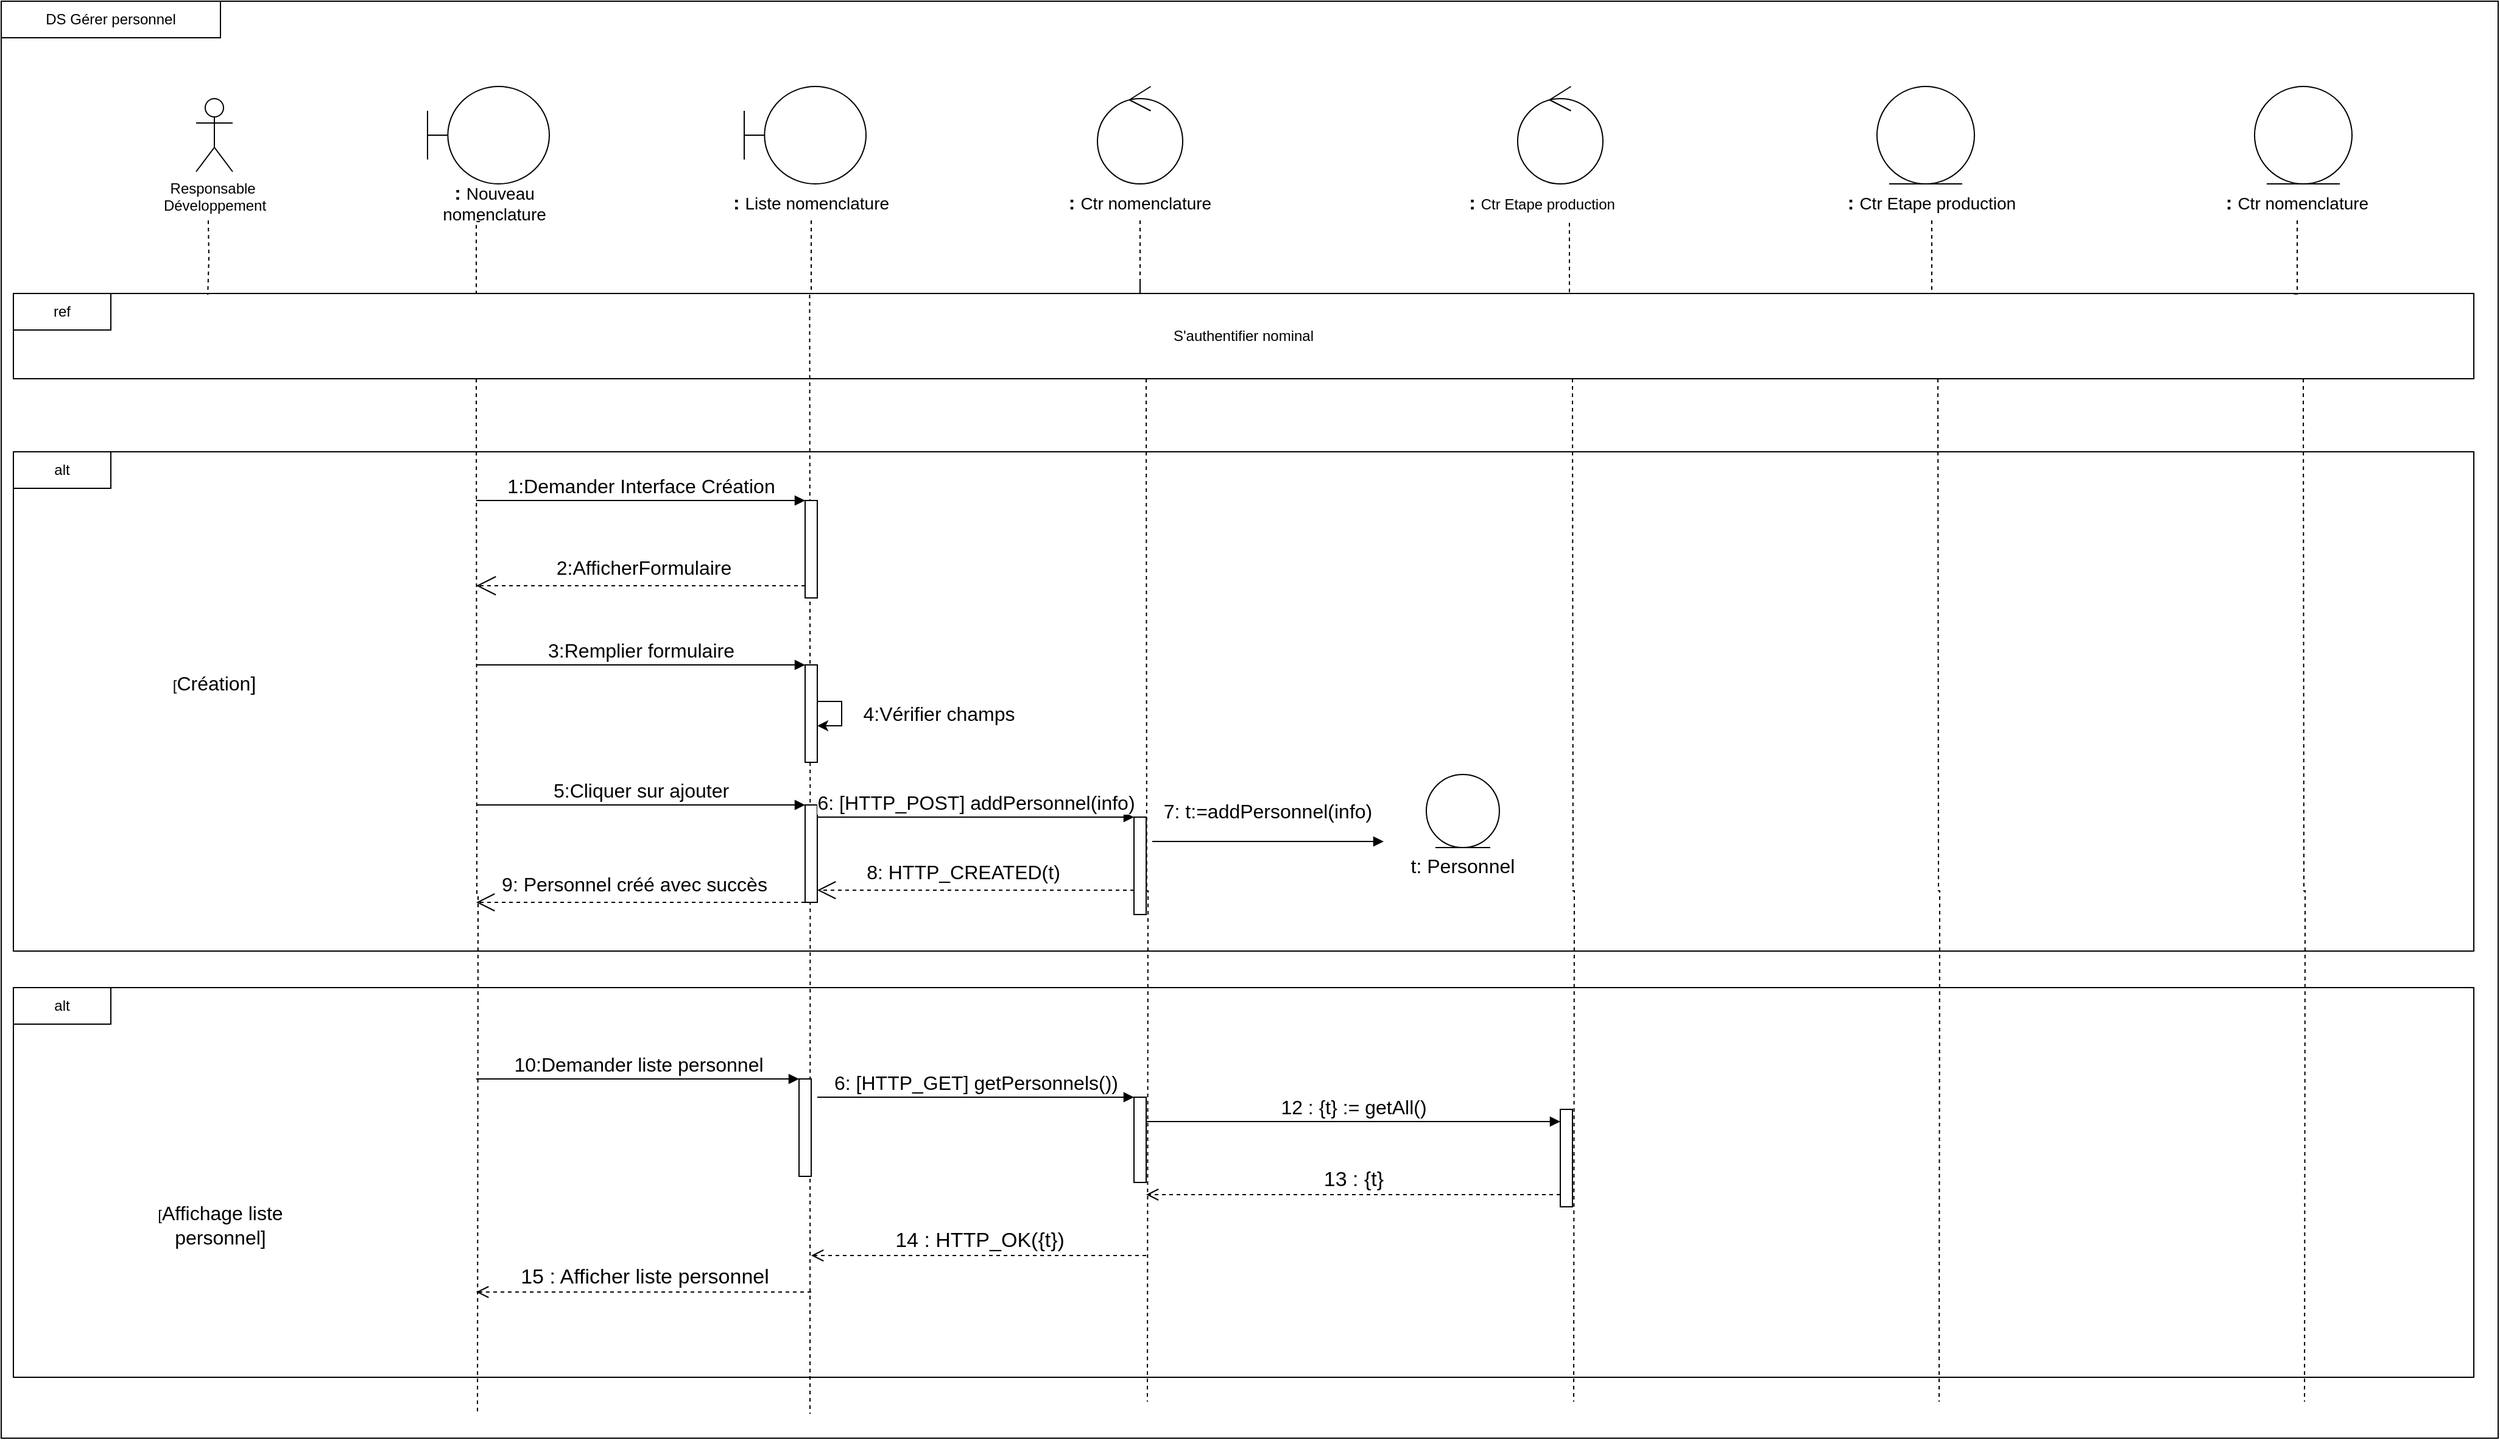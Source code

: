 <mxfile version="21.3.7" type="gitlab">
  <diagram name="Page-1" id="HHhuCHVrDzRqCsU30l4w">
    <mxGraphModel dx="3093" dy="2448" grid="1" gridSize="10" guides="1" tooltips="1" connect="1" arrows="1" fold="1" page="1" pageScale="1" pageWidth="827" pageHeight="1169" math="0" shadow="0">
      <root>
        <mxCell id="0" />
        <mxCell id="1" parent="0" />
        <mxCell id="67tb0t_BVhYQ47Y2KXhV-1" value="" style="rounded=0;whiteSpace=wrap;html=1;" vertex="1" parent="1">
          <mxGeometry x="-460" y="-160" width="2050" height="1180" as="geometry" />
        </mxCell>
        <mxCell id="67tb0t_BVhYQ47Y2KXhV-2" value="DS Gérer personnel" style="rounded=0;whiteSpace=wrap;html=1;" vertex="1" parent="1">
          <mxGeometry x="-460" y="-160" width="180" height="30" as="geometry" />
        </mxCell>
        <mxCell id="67tb0t_BVhYQ47Y2KXhV-3" value="Responsable&amp;nbsp;&lt;br&gt;Développement" style="shape=umlActor;verticalLabelPosition=bottom;verticalAlign=top;html=1;outlineConnect=0;" vertex="1" parent="1">
          <mxGeometry x="-300" y="-80" width="30" height="60" as="geometry" />
        </mxCell>
        <mxCell id="67tb0t_BVhYQ47Y2KXhV-4" value="" style="edgeStyle=orthogonalEdgeStyle;rounded=0;orthogonalLoop=1;jettySize=auto;html=1;endArrow=none;endFill=0;dashed=1;exitX=0.421;exitY=1.03;exitDx=0;exitDy=0;exitPerimeter=0;" edge="1" parent="1" source="67tb0t_BVhYQ47Y2KXhV-18" target="67tb0t_BVhYQ47Y2KXhV-8">
          <mxGeometry relative="1" as="geometry">
            <Array as="points">
              <mxPoint x="-70" y="21" />
            </Array>
          </mxGeometry>
        </mxCell>
        <mxCell id="67tb0t_BVhYQ47Y2KXhV-5" value="" style="shape=umlBoundary;whiteSpace=wrap;html=1;" vertex="1" parent="1">
          <mxGeometry x="-110" y="-90" width="100" height="80" as="geometry" />
        </mxCell>
        <mxCell id="67tb0t_BVhYQ47Y2KXhV-6" style="edgeStyle=orthogonalEdgeStyle;rounded=0;orthogonalLoop=1;jettySize=auto;html=1;entryX=0.454;entryY=0.013;entryDx=0;entryDy=0;entryPerimeter=0;endArrow=none;endFill=0;dashed=1;exitX=0.5;exitY=1;exitDx=0;exitDy=0;" edge="1" parent="1" source="67tb0t_BVhYQ47Y2KXhV-17" target="67tb0t_BVhYQ47Y2KXhV-8">
          <mxGeometry relative="1" as="geometry">
            <Array as="points">
              <mxPoint x="205" y="81" />
            </Array>
          </mxGeometry>
        </mxCell>
        <mxCell id="67tb0t_BVhYQ47Y2KXhV-7" value="" style="shape=umlBoundary;whiteSpace=wrap;html=1;" vertex="1" parent="1">
          <mxGeometry x="150" y="-90" width="100" height="80" as="geometry" />
        </mxCell>
        <mxCell id="67tb0t_BVhYQ47Y2KXhV-8" value="S&#39;authentifier nominal" style="rounded=0;whiteSpace=wrap;html=1;" vertex="1" parent="1">
          <mxGeometry x="-450" y="80" width="2020" height="70" as="geometry" />
        </mxCell>
        <mxCell id="67tb0t_BVhYQ47Y2KXhV-9" value="ref" style="rounded=0;whiteSpace=wrap;html=1;" vertex="1" parent="1">
          <mxGeometry x="-450" y="80" width="80" height="30" as="geometry" />
        </mxCell>
        <mxCell id="67tb0t_BVhYQ47Y2KXhV-10" value="" style="rounded=0;whiteSpace=wrap;html=1;" vertex="1" parent="1">
          <mxGeometry x="-450" y="650" width="2020" height="320" as="geometry" />
        </mxCell>
        <mxCell id="67tb0t_BVhYQ47Y2KXhV-11" value="alt" style="rounded=0;whiteSpace=wrap;html=1;" vertex="1" parent="1">
          <mxGeometry x="-450" y="650" width="80" height="30" as="geometry" />
        </mxCell>
        <mxCell id="67tb0t_BVhYQ47Y2KXhV-12" value="" style="rounded=0;whiteSpace=wrap;html=1;" vertex="1" parent="1">
          <mxGeometry x="-450" y="210" width="2020" height="410" as="geometry" />
        </mxCell>
        <mxCell id="67tb0t_BVhYQ47Y2KXhV-13" value="alt" style="rounded=0;whiteSpace=wrap;html=1;" vertex="1" parent="1">
          <mxGeometry x="-450" y="210" width="80" height="30" as="geometry" />
        </mxCell>
        <mxCell id="67tb0t_BVhYQ47Y2KXhV-14" style="edgeStyle=orthogonalEdgeStyle;rounded=0;orthogonalLoop=1;jettySize=auto;html=1;endArrow=none;endFill=0;dashed=1;exitX=0.5;exitY=1;exitDx=0;exitDy=0;" edge="1" parent="1" source="67tb0t_BVhYQ47Y2KXhV-16">
          <mxGeometry relative="1" as="geometry">
            <mxPoint x="475" y="70" as="targetPoint" />
            <Array as="points">
              <mxPoint x="475" y="80" />
            </Array>
          </mxGeometry>
        </mxCell>
        <mxCell id="67tb0t_BVhYQ47Y2KXhV-15" value="" style="ellipse;shape=umlControl;whiteSpace=wrap;html=1;" vertex="1" parent="1">
          <mxGeometry x="440" y="-90" width="70" height="80" as="geometry" />
        </mxCell>
        <mxCell id="67tb0t_BVhYQ47Y2KXhV-16" value="&lt;font style=&quot;&quot;&gt;&lt;b style=&quot;&quot;&gt;&lt;font style=&quot;font-size: 16px;&quot;&gt;: &lt;/font&gt;&lt;/b&gt;&lt;span style=&quot;font-size: 14px;&quot;&gt;Ctr nomenclature&lt;/span&gt;&lt;/font&gt;" style="text;html=1;strokeColor=none;fillColor=none;align=center;verticalAlign=middle;whiteSpace=wrap;rounded=0;" vertex="1" parent="1">
          <mxGeometry x="400" y="-10" width="150" height="30" as="geometry" />
        </mxCell>
        <mxCell id="67tb0t_BVhYQ47Y2KXhV-17" value="&lt;font style=&quot;&quot;&gt;&lt;font style=&quot;font-weight: bold; font-size: 16px;&quot;&gt;: &lt;/font&gt;&lt;font style=&quot;font-size: 14px;&quot;&gt;Liste nomenclature&lt;/font&gt;&lt;/font&gt;" style="text;html=1;strokeColor=none;fillColor=none;align=center;verticalAlign=middle;whiteSpace=wrap;rounded=0;" vertex="1" parent="1">
          <mxGeometry x="130" y="-10" width="150" height="30" as="geometry" />
        </mxCell>
        <mxCell id="67tb0t_BVhYQ47Y2KXhV-18" value="&lt;font style=&quot;&quot;&gt;&lt;b style=&quot;&quot;&gt;&lt;font style=&quot;font-size: 16px;&quot;&gt;: &lt;/font&gt;&lt;/b&gt;&lt;span style=&quot;font-size: 14px;&quot;&gt;Nouveau nomenclature&lt;/span&gt;&lt;/font&gt;" style="text;html=1;strokeColor=none;fillColor=none;align=center;verticalAlign=middle;whiteSpace=wrap;rounded=0;" vertex="1" parent="1">
          <mxGeometry x="-130" y="-10" width="150" height="30" as="geometry" />
        </mxCell>
        <mxCell id="67tb0t_BVhYQ47Y2KXhV-20" value="&lt;font style=&quot;&quot;&gt;&lt;b style=&quot;border-color: var(--border-color);&quot;&gt;&lt;font style=&quot;border-color: var(--border-color); font-size: 16px;&quot;&gt;:&amp;nbsp;&lt;/font&gt;&lt;/b&gt;Ctr Etape production&lt;span style=&quot;font-size: 14px;&quot;&gt;&lt;br&gt;&lt;/span&gt;&lt;/font&gt;" style="text;html=1;strokeColor=none;fillColor=none;align=center;verticalAlign=middle;whiteSpace=wrap;rounded=0;" vertex="1" parent="1">
          <mxGeometry x="730" y="-10" width="150" height="30" as="geometry" />
        </mxCell>
        <mxCell id="67tb0t_BVhYQ47Y2KXhV-21" style="edgeStyle=orthogonalEdgeStyle;rounded=0;orthogonalLoop=1;jettySize=auto;html=1;entryX=0.895;entryY=0;entryDx=0;entryDy=0;entryPerimeter=0;endArrow=none;endFill=0;dashed=1;exitX=0.65;exitY=1.067;exitDx=0;exitDy=0;exitPerimeter=0;" edge="1" parent="1" source="67tb0t_BVhYQ47Y2KXhV-20" target="67tb0t_BVhYQ47Y2KXhV-8">
          <mxGeometry relative="1" as="geometry">
            <mxPoint x="485" y="30" as="sourcePoint" />
            <mxPoint x="485" y="90" as="targetPoint" />
            <Array as="points">
              <mxPoint x="828" y="80" />
            </Array>
          </mxGeometry>
        </mxCell>
        <mxCell id="67tb0t_BVhYQ47Y2KXhV-22" style="edgeStyle=orthogonalEdgeStyle;rounded=0;orthogonalLoop=1;jettySize=auto;html=1;exitX=0.165;exitY=1.029;exitDx=0;exitDy=0;exitPerimeter=0;endArrow=none;endFill=0;dashed=1;" edge="1" parent="1">
          <mxGeometry relative="1" as="geometry">
            <mxPoint x="480" y="150" as="sourcePoint" />
            <mxPoint x="481" y="990" as="targetPoint" />
          </mxGeometry>
        </mxCell>
        <mxCell id="67tb0t_BVhYQ47Y2KXhV-23" style="edgeStyle=orthogonalEdgeStyle;rounded=0;orthogonalLoop=1;jettySize=auto;html=1;exitX=0.165;exitY=1.029;exitDx=0;exitDy=0;exitPerimeter=0;endArrow=none;endFill=0;dashed=1;" edge="1" parent="1">
          <mxGeometry relative="1" as="geometry">
            <mxPoint x="203.72" y="81" as="sourcePoint" />
            <mxPoint x="204" y="1000" as="targetPoint" />
          </mxGeometry>
        </mxCell>
        <mxCell id="67tb0t_BVhYQ47Y2KXhV-24" style="edgeStyle=orthogonalEdgeStyle;rounded=0;orthogonalLoop=1;jettySize=auto;html=1;exitX=0.165;exitY=1.029;exitDx=0;exitDy=0;exitPerimeter=0;endArrow=none;endFill=0;dashed=1;" edge="1" parent="1">
          <mxGeometry relative="1" as="geometry">
            <mxPoint x="-70" y="150" as="sourcePoint" />
            <mxPoint x="-69" y="1000" as="targetPoint" />
          </mxGeometry>
        </mxCell>
        <mxCell id="67tb0t_BVhYQ47Y2KXhV-25" value="[&lt;span style=&quot;font-size: 16px;&quot;&gt;Création&lt;/span&gt;&lt;span style=&quot;font-size: 16px;&quot;&gt;]&lt;/span&gt;" style="text;html=1;strokeColor=none;fillColor=none;align=center;verticalAlign=middle;whiteSpace=wrap;rounded=0;" vertex="1" parent="1">
          <mxGeometry x="-375" y="360" width="180" height="80" as="geometry" />
        </mxCell>
        <mxCell id="67tb0t_BVhYQ47Y2KXhV-26" value="[&lt;span style=&quot;font-size: 16px;&quot;&gt;Affichage liste personnel&lt;/span&gt;&lt;span style=&quot;font-size: 16px;&quot;&gt;]&lt;/span&gt;" style="text;html=1;strokeColor=none;fillColor=none;align=center;verticalAlign=middle;whiteSpace=wrap;rounded=0;" vertex="1" parent="1">
          <mxGeometry x="-370" y="805" width="180" height="80" as="geometry" />
        </mxCell>
        <mxCell id="67tb0t_BVhYQ47Y2KXhV-27" style="edgeStyle=orthogonalEdgeStyle;rounded=0;orthogonalLoop=1;jettySize=auto;html=1;exitX=0.165;exitY=1.029;exitDx=0;exitDy=0;exitPerimeter=0;endArrow=none;endFill=0;dashed=1;" edge="1" parent="1">
          <mxGeometry relative="1" as="geometry">
            <mxPoint x="830" y="150" as="sourcePoint" />
            <mxPoint x="831" y="990" as="targetPoint" />
          </mxGeometry>
        </mxCell>
        <mxCell id="67tb0t_BVhYQ47Y2KXhV-28" style="edgeStyle=elbowEdgeStyle;rounded=0;orthogonalLoop=1;jettySize=auto;html=1;elbow=vertical;curved=0;endSize=14;endArrow=open;endFill=0;dashed=1;" edge="1" parent="1" source="67tb0t_BVhYQ47Y2KXhV-29">
          <mxGeometry relative="1" as="geometry">
            <mxPoint x="-70" y="320" as="targetPoint" />
          </mxGeometry>
        </mxCell>
        <mxCell id="67tb0t_BVhYQ47Y2KXhV-29" value="" style="html=1;points=[];perimeter=orthogonalPerimeter;outlineConnect=0;targetShapes=umlLifeline;portConstraint=eastwest;newEdgeStyle={&quot;edgeStyle&quot;:&quot;elbowEdgeStyle&quot;,&quot;elbow&quot;:&quot;vertical&quot;,&quot;curved&quot;:0,&quot;rounded&quot;:0};" vertex="1" parent="1">
          <mxGeometry x="200" y="250" width="10" height="80" as="geometry" />
        </mxCell>
        <mxCell id="67tb0t_BVhYQ47Y2KXhV-30" value="&lt;font style=&quot;font-size: 16px;&quot;&gt;1:Demander Interface Création&lt;/font&gt;" style="html=1;verticalAlign=bottom;startArrow=none;endArrow=block;startSize=8;edgeStyle=elbowEdgeStyle;elbow=vertical;curved=0;rounded=0;startFill=0;" edge="1" parent="1" target="67tb0t_BVhYQ47Y2KXhV-29">
          <mxGeometry relative="1" as="geometry">
            <mxPoint x="-70" y="250" as="sourcePoint" />
          </mxGeometry>
        </mxCell>
        <mxCell id="67tb0t_BVhYQ47Y2KXhV-31" value="&lt;font style=&quot;font-size: 16px;&quot;&gt;2:AfficherFormulaire&amp;nbsp;&lt;/font&gt;" style="text;html=1;strokeColor=none;fillColor=none;align=center;verticalAlign=middle;whiteSpace=wrap;rounded=0;" vertex="1" parent="1">
          <mxGeometry x="-30" y="290" width="200" height="30" as="geometry" />
        </mxCell>
        <mxCell id="67tb0t_BVhYQ47Y2KXhV-32" value="" style="html=1;points=[];perimeter=orthogonalPerimeter;outlineConnect=0;targetShapes=umlLifeline;portConstraint=eastwest;newEdgeStyle={&quot;edgeStyle&quot;:&quot;elbowEdgeStyle&quot;,&quot;elbow&quot;:&quot;vertical&quot;,&quot;curved&quot;:0,&quot;rounded&quot;:0};" vertex="1" parent="1">
          <mxGeometry x="200" y="385" width="10" height="80" as="geometry" />
        </mxCell>
        <mxCell id="67tb0t_BVhYQ47Y2KXhV-33" value="&lt;font style=&quot;font-size: 16px;&quot;&gt;3:Remplier formulaire&lt;/font&gt;" style="html=1;verticalAlign=bottom;startArrow=none;endArrow=block;startSize=8;edgeStyle=elbowEdgeStyle;elbow=vertical;curved=0;rounded=0;startFill=0;" edge="1" parent="1" target="67tb0t_BVhYQ47Y2KXhV-32">
          <mxGeometry relative="1" as="geometry">
            <mxPoint x="-70" y="385" as="sourcePoint" />
          </mxGeometry>
        </mxCell>
        <mxCell id="67tb0t_BVhYQ47Y2KXhV-34" style="edgeStyle=elbowEdgeStyle;rounded=0;orthogonalLoop=1;jettySize=auto;html=1;elbow=vertical;curved=0;" edge="1" parent="1" source="67tb0t_BVhYQ47Y2KXhV-32" target="67tb0t_BVhYQ47Y2KXhV-32">
          <mxGeometry relative="1" as="geometry" />
        </mxCell>
        <mxCell id="67tb0t_BVhYQ47Y2KXhV-35" value="&lt;font style=&quot;font-size: 16px;&quot;&gt;4:Vérifier champs&lt;/font&gt;" style="text;html=1;strokeColor=none;fillColor=none;align=center;verticalAlign=middle;whiteSpace=wrap;rounded=0;" vertex="1" parent="1">
          <mxGeometry x="240" y="410" width="140" height="30" as="geometry" />
        </mxCell>
        <mxCell id="67tb0t_BVhYQ47Y2KXhV-36" style="edgeStyle=elbowEdgeStyle;rounded=0;orthogonalLoop=1;jettySize=auto;html=1;elbow=vertical;curved=0;dashed=1;endArrow=open;endFill=0;endSize=13;" edge="1" parent="1" source="67tb0t_BVhYQ47Y2KXhV-37">
          <mxGeometry relative="1" as="geometry">
            <mxPoint x="-70" y="580" as="targetPoint" />
          </mxGeometry>
        </mxCell>
        <mxCell id="67tb0t_BVhYQ47Y2KXhV-37" value="" style="html=1;points=[];perimeter=orthogonalPerimeter;outlineConnect=0;targetShapes=umlLifeline;portConstraint=eastwest;newEdgeStyle={&quot;edgeStyle&quot;:&quot;elbowEdgeStyle&quot;,&quot;elbow&quot;:&quot;vertical&quot;,&quot;curved&quot;:0,&quot;rounded&quot;:0};" vertex="1" parent="1">
          <mxGeometry x="200" y="500" width="10" height="80" as="geometry" />
        </mxCell>
        <mxCell id="67tb0t_BVhYQ47Y2KXhV-38" value="&lt;font style=&quot;font-size: 16px;&quot;&gt;5:Cliquer sur ajouter&lt;/font&gt;" style="html=1;verticalAlign=bottom;startArrow=none;endArrow=block;startSize=8;edgeStyle=elbowEdgeStyle;elbow=vertical;curved=0;rounded=0;startFill=0;" edge="1" parent="1" target="67tb0t_BVhYQ47Y2KXhV-37">
          <mxGeometry relative="1" as="geometry">
            <mxPoint x="-70" y="500" as="sourcePoint" />
            <mxPoint as="offset" />
          </mxGeometry>
        </mxCell>
        <mxCell id="67tb0t_BVhYQ47Y2KXhV-39" style="edgeStyle=elbowEdgeStyle;rounded=0;orthogonalLoop=1;jettySize=auto;html=1;elbow=vertical;curved=0;endArrow=open;endFill=0;dashed=1;startSize=12;endSize=13;" edge="1" parent="1" source="67tb0t_BVhYQ47Y2KXhV-40" target="67tb0t_BVhYQ47Y2KXhV-37">
          <mxGeometry relative="1" as="geometry">
            <Array as="points">
              <mxPoint x="270" y="570" />
            </Array>
          </mxGeometry>
        </mxCell>
        <mxCell id="67tb0t_BVhYQ47Y2KXhV-40" value="" style="html=1;points=[];perimeter=orthogonalPerimeter;outlineConnect=0;targetShapes=umlLifeline;portConstraint=eastwest;newEdgeStyle={&quot;edgeStyle&quot;:&quot;elbowEdgeStyle&quot;,&quot;elbow&quot;:&quot;vertical&quot;,&quot;curved&quot;:0,&quot;rounded&quot;:0};" vertex="1" parent="1">
          <mxGeometry x="470" y="510" width="10" height="80" as="geometry" />
        </mxCell>
        <mxCell id="67tb0t_BVhYQ47Y2KXhV-41" value="&lt;font style=&quot;font-size: 16px;&quot;&gt;6: [HTTP_POST] addPersonnel(info)&lt;/font&gt;" style="html=1;verticalAlign=bottom;startArrow=none;endArrow=block;startSize=8;edgeStyle=elbowEdgeStyle;elbow=vertical;curved=0;rounded=0;startFill=0;" edge="1" parent="1" source="67tb0t_BVhYQ47Y2KXhV-37" target="67tb0t_BVhYQ47Y2KXhV-40">
          <mxGeometry relative="1" as="geometry">
            <mxPoint x="210" y="510" as="sourcePoint" />
            <mxPoint as="offset" />
            <Array as="points">
              <mxPoint x="350" y="510" />
              <mxPoint x="380" y="530" />
              <mxPoint x="420" y="520" />
            </Array>
          </mxGeometry>
        </mxCell>
        <mxCell id="67tb0t_BVhYQ47Y2KXhV-42" value="" style="ellipse;shape=umlEntity;whiteSpace=wrap;html=1;" vertex="1" parent="1">
          <mxGeometry x="710" y="475" width="60" height="60" as="geometry" />
        </mxCell>
        <mxCell id="67tb0t_BVhYQ47Y2KXhV-43" value="" style="html=1;verticalAlign=bottom;startArrow=none;endArrow=block;startSize=8;edgeStyle=elbowEdgeStyle;elbow=vertical;curved=0;rounded=0;startFill=0;" edge="1" parent="1">
          <mxGeometry relative="1" as="geometry">
            <mxPoint x="485" y="530" as="sourcePoint" />
            <mxPoint as="offset" />
            <mxPoint x="675" y="530" as="targetPoint" />
            <Array as="points">
              <mxPoint x="625" y="530" />
            </Array>
          </mxGeometry>
        </mxCell>
        <mxCell id="67tb0t_BVhYQ47Y2KXhV-44" value="&lt;span style=&quot;font-size: 16px;&quot;&gt;7: t:=addPersonnel(info)&lt;/span&gt;" style="text;html=1;strokeColor=none;fillColor=none;align=center;verticalAlign=middle;whiteSpace=wrap;rounded=0;" vertex="1" parent="1">
          <mxGeometry x="480" y="490" width="200" height="30" as="geometry" />
        </mxCell>
        <mxCell id="67tb0t_BVhYQ47Y2KXhV-46" value="&lt;span style=&quot;font-size: 16px;&quot;&gt;t: Personnel&lt;/span&gt;" style="text;html=1;strokeColor=none;fillColor=none;align=center;verticalAlign=middle;whiteSpace=wrap;rounded=0;" vertex="1" parent="1">
          <mxGeometry x="695" y="535" width="90" height="30" as="geometry" />
        </mxCell>
        <mxCell id="67tb0t_BVhYQ47Y2KXhV-47" value="&lt;span style=&quot;font-size: 16px;&quot;&gt;8: HTTP_CREATED(t)&lt;/span&gt;" style="text;html=1;strokeColor=none;fillColor=none;align=center;verticalAlign=middle;whiteSpace=wrap;rounded=0;" vertex="1" parent="1">
          <mxGeometry x="230" y="540" width="200" height="30" as="geometry" />
        </mxCell>
        <mxCell id="67tb0t_BVhYQ47Y2KXhV-48" value="&lt;span style=&quot;font-size: 16px;&quot;&gt;9: Personnel créé avec succès&lt;/span&gt;" style="text;html=1;strokeColor=none;fillColor=none;align=center;verticalAlign=middle;whiteSpace=wrap;rounded=0;" vertex="1" parent="1">
          <mxGeometry x="-60" y="550" width="240" height="30" as="geometry" />
        </mxCell>
        <mxCell id="67tb0t_BVhYQ47Y2KXhV-49" value="" style="html=1;points=[];perimeter=orthogonalPerimeter;outlineConnect=0;targetShapes=umlLifeline;portConstraint=eastwest;newEdgeStyle={&quot;edgeStyle&quot;:&quot;elbowEdgeStyle&quot;,&quot;elbow&quot;:&quot;vertical&quot;,&quot;curved&quot;:0,&quot;rounded&quot;:0};" vertex="1" parent="1">
          <mxGeometry x="195" y="725" width="10" height="80" as="geometry" />
        </mxCell>
        <mxCell id="67tb0t_BVhYQ47Y2KXhV-50" value="&lt;font style=&quot;font-size: 16px;&quot;&gt;10:Demander liste personnel&lt;/font&gt;" style="html=1;verticalAlign=bottom;endArrow=block;edgeStyle=elbowEdgeStyle;elbow=vertical;curved=0;rounded=0;" edge="1" parent="1" target="67tb0t_BVhYQ47Y2KXhV-49">
          <mxGeometry relative="1" as="geometry">
            <mxPoint x="-70" y="725" as="sourcePoint" />
          </mxGeometry>
        </mxCell>
        <mxCell id="67tb0t_BVhYQ47Y2KXhV-51" value="" style="html=1;points=[];perimeter=orthogonalPerimeter;outlineConnect=0;targetShapes=umlLifeline;portConstraint=eastwest;newEdgeStyle={&quot;edgeStyle&quot;:&quot;elbowEdgeStyle&quot;,&quot;elbow&quot;:&quot;vertical&quot;,&quot;curved&quot;:0,&quot;rounded&quot;:0};" vertex="1" parent="1">
          <mxGeometry x="470" y="740" width="10" height="70" as="geometry" />
        </mxCell>
        <mxCell id="67tb0t_BVhYQ47Y2KXhV-52" value="&lt;font style=&quot;font-size: 16px;&quot;&gt;6: [HTTP_GET] getPersonnels())&lt;/font&gt;" style="html=1;verticalAlign=bottom;startArrow=none;endArrow=block;startSize=8;edgeStyle=elbowEdgeStyle;elbow=vertical;curved=0;rounded=0;startFill=0;" edge="1" parent="1" target="67tb0t_BVhYQ47Y2KXhV-51">
          <mxGeometry relative="1" as="geometry">
            <mxPoint x="210" y="740" as="sourcePoint" />
            <mxPoint as="offset" />
            <Array as="points">
              <mxPoint x="350" y="740" />
              <mxPoint x="380" y="760" />
              <mxPoint x="420" y="750" />
            </Array>
          </mxGeometry>
        </mxCell>
        <mxCell id="67tb0t_BVhYQ47Y2KXhV-53" value="" style="html=1;points=[];perimeter=orthogonalPerimeter;outlineConnect=0;targetShapes=umlLifeline;portConstraint=eastwest;newEdgeStyle={&quot;edgeStyle&quot;:&quot;elbowEdgeStyle&quot;,&quot;elbow&quot;:&quot;vertical&quot;,&quot;curved&quot;:0,&quot;rounded&quot;:0};" vertex="1" parent="1">
          <mxGeometry x="820" y="750" width="10" height="80" as="geometry" />
        </mxCell>
        <mxCell id="67tb0t_BVhYQ47Y2KXhV-54" value="&lt;font style=&quot;font-size: 16px;&quot;&gt;12 : {t} := getAll()&lt;/font&gt;" style="html=1;verticalAlign=bottom;endArrow=block;edgeStyle=elbowEdgeStyle;elbow=vertical;curved=0;rounded=0;exitX=1;exitY=0.286;exitDx=0;exitDy=0;exitPerimeter=0;" edge="1" parent="1" source="67tb0t_BVhYQ47Y2KXhV-51" target="67tb0t_BVhYQ47Y2KXhV-53">
          <mxGeometry relative="1" as="geometry">
            <mxPoint x="490" y="760" as="sourcePoint" />
          </mxGeometry>
        </mxCell>
        <mxCell id="67tb0t_BVhYQ47Y2KXhV-55" value="&lt;font style=&quot;font-size: 17px;&quot;&gt;13 : {t}&lt;/font&gt;" style="html=1;verticalAlign=bottom;endArrow=open;dashed=1;endSize=8;edgeStyle=elbowEdgeStyle;elbow=vertical;curved=0;rounded=0;" edge="1" parent="1" source="67tb0t_BVhYQ47Y2KXhV-53">
          <mxGeometry relative="1" as="geometry">
            <mxPoint x="480" y="820" as="targetPoint" />
          </mxGeometry>
        </mxCell>
        <mxCell id="67tb0t_BVhYQ47Y2KXhV-56" value="&lt;font style=&quot;font-size: 17px;&quot;&gt;14 : HTTP_OK({t})&lt;/font&gt;" style="html=1;verticalAlign=bottom;endArrow=open;dashed=1;endSize=8;edgeStyle=elbowEdgeStyle;elbow=vertical;curved=0;rounded=0;" edge="1" parent="1">
          <mxGeometry relative="1" as="geometry">
            <mxPoint x="205" y="870" as="targetPoint" />
            <mxPoint x="480" y="870" as="sourcePoint" />
          </mxGeometry>
        </mxCell>
        <mxCell id="67tb0t_BVhYQ47Y2KXhV-57" value="&lt;font style=&quot;font-size: 17px;&quot;&gt;15 : Afficher liste personnel&lt;/font&gt;" style="html=1;verticalAlign=bottom;endArrow=open;dashed=1;endSize=8;edgeStyle=elbowEdgeStyle;elbow=vertical;curved=0;rounded=0;" edge="1" parent="1">
          <mxGeometry relative="1" as="geometry">
            <mxPoint x="-70" y="900" as="targetPoint" />
            <mxPoint x="205" y="900" as="sourcePoint" />
          </mxGeometry>
        </mxCell>
        <mxCell id="67tb0t_BVhYQ47Y2KXhV-62" style="edgeStyle=orthogonalEdgeStyle;rounded=0;orthogonalLoop=1;jettySize=auto;html=1;entryX=0.647;entryY=0;entryDx=0;entryDy=0;entryPerimeter=0;endArrow=none;endFill=0;dashed=1;exitX=0.5;exitY=1;exitDx=0;exitDy=0;" edge="1" parent="1" source="67tb0t_BVhYQ47Y2KXhV-64">
          <mxGeometry relative="1" as="geometry">
            <mxPoint x="1306" y="80" as="targetPoint" />
            <Array as="points">
              <mxPoint x="1125" y="80" />
            </Array>
          </mxGeometry>
        </mxCell>
        <mxCell id="67tb0t_BVhYQ47Y2KXhV-64" value="&lt;font style=&quot;&quot;&gt;&lt;b style=&quot;&quot;&gt;&lt;font style=&quot;font-size: 16px;&quot;&gt;: &lt;/font&gt;&lt;/b&gt;&lt;span style=&quot;font-size: 14px;&quot;&gt;Ctr Etape production&lt;/span&gt;&lt;/font&gt;" style="text;html=1;strokeColor=none;fillColor=none;align=center;verticalAlign=middle;whiteSpace=wrap;rounded=0;" vertex="1" parent="1">
          <mxGeometry x="1050" y="-10" width="150" height="30" as="geometry" />
        </mxCell>
        <mxCell id="67tb0t_BVhYQ47Y2KXhV-65" style="edgeStyle=orthogonalEdgeStyle;rounded=0;orthogonalLoop=1;jettySize=auto;html=1;exitX=0.165;exitY=1.029;exitDx=0;exitDy=0;exitPerimeter=0;endArrow=none;endFill=0;dashed=1;" edge="1" parent="1">
          <mxGeometry relative="1" as="geometry">
            <mxPoint x="1130" y="150" as="sourcePoint" />
            <mxPoint x="1131" y="990" as="targetPoint" />
          </mxGeometry>
        </mxCell>
        <mxCell id="67tb0t_BVhYQ47Y2KXhV-70" style="edgeStyle=orthogonalEdgeStyle;rounded=0;orthogonalLoop=1;jettySize=auto;html=1;entryX=0.926;entryY=0.005;entryDx=0;entryDy=0;entryPerimeter=0;endArrow=none;endFill=0;dashed=1;exitX=0.5;exitY=1;exitDx=0;exitDy=0;" edge="1" parent="1" source="67tb0t_BVhYQ47Y2KXhV-72" target="67tb0t_BVhYQ47Y2KXhV-8">
          <mxGeometry relative="1" as="geometry">
            <mxPoint x="1606" y="80" as="targetPoint" />
            <Array as="points">
              <mxPoint x="1425" y="80" />
            </Array>
          </mxGeometry>
        </mxCell>
        <mxCell id="67tb0t_BVhYQ47Y2KXhV-72" value="&lt;font style=&quot;&quot;&gt;&lt;b style=&quot;&quot;&gt;&lt;font style=&quot;font-size: 16px;&quot;&gt;: &lt;/font&gt;&lt;/b&gt;&lt;span style=&quot;font-size: 14px;&quot;&gt;Ctr nomenclature&lt;/span&gt;&lt;/font&gt;" style="text;html=1;strokeColor=none;fillColor=none;align=center;verticalAlign=middle;whiteSpace=wrap;rounded=0;" vertex="1" parent="1">
          <mxGeometry x="1350" y="-10" width="150" height="30" as="geometry" />
        </mxCell>
        <mxCell id="67tb0t_BVhYQ47Y2KXhV-73" style="edgeStyle=orthogonalEdgeStyle;rounded=0;orthogonalLoop=1;jettySize=auto;html=1;exitX=0.165;exitY=1.029;exitDx=0;exitDy=0;exitPerimeter=0;endArrow=none;endFill=0;dashed=1;" edge="1" parent="1">
          <mxGeometry relative="1" as="geometry">
            <mxPoint x="1430" y="150" as="sourcePoint" />
            <mxPoint x="1431" y="990" as="targetPoint" />
          </mxGeometry>
        </mxCell>
        <mxCell id="67tb0t_BVhYQ47Y2KXhV-76" value="" style="ellipse;shape=umlEntity;whiteSpace=wrap;html=1;" vertex="1" parent="1">
          <mxGeometry x="1390" y="-90" width="80" height="80" as="geometry" />
        </mxCell>
        <mxCell id="67tb0t_BVhYQ47Y2KXhV-78" value="" style="ellipse;shape=umlEntity;whiteSpace=wrap;html=1;" vertex="1" parent="1">
          <mxGeometry x="1080" y="-90" width="80" height="80" as="geometry" />
        </mxCell>
        <mxCell id="67tb0t_BVhYQ47Y2KXhV-79" value="" style="ellipse;shape=umlControl;whiteSpace=wrap;html=1;" vertex="1" parent="1">
          <mxGeometry x="785" y="-90" width="70" height="80" as="geometry" />
        </mxCell>
        <mxCell id="67tb0t_BVhYQ47Y2KXhV-82" style="edgeStyle=orthogonalEdgeStyle;rounded=0;orthogonalLoop=1;jettySize=auto;html=1;entryX=0.079;entryY=0.015;entryDx=0;entryDy=0;entryPerimeter=0;endArrow=none;endFill=0;dashed=1;" edge="1" parent="1" target="67tb0t_BVhYQ47Y2KXhV-8">
          <mxGeometry relative="1" as="geometry">
            <mxPoint x="1431" y="90" as="targetPoint" />
            <Array as="points" />
            <mxPoint x="-290" y="20" as="sourcePoint" />
          </mxGeometry>
        </mxCell>
      </root>
    </mxGraphModel>
  </diagram>
</mxfile>
